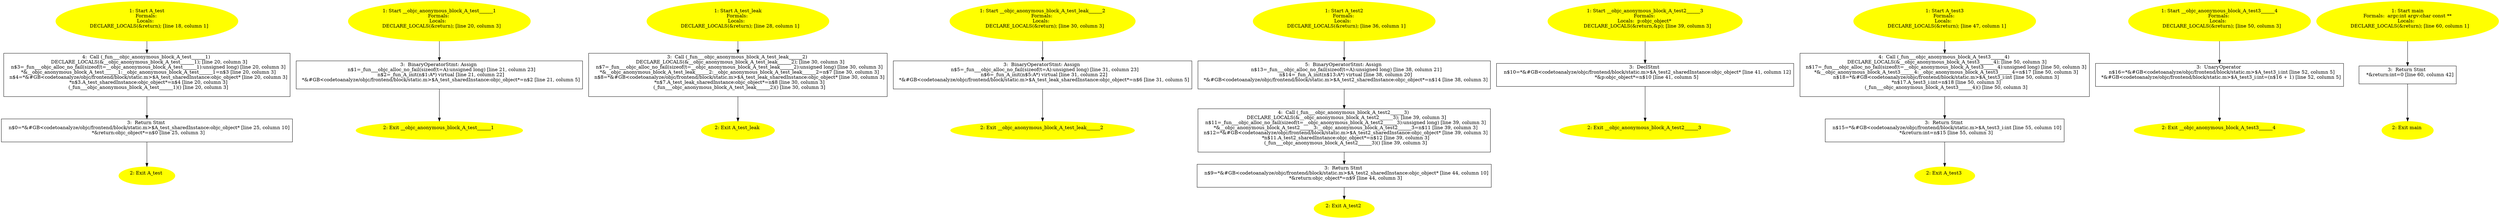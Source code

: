 /* @generated */
digraph iCFG {
"test#A#class.c69ae9e6be36a2eeb5dcbaa1187c354d_1" [label="1: Start A_test\nFormals: \nLocals:  \n   DECLARE_LOCALS(&return); [line 18, column 1]\n " color=yellow style=filled]
	

	 "test#A#class.c69ae9e6be36a2eeb5dcbaa1187c354d_1" -> "test#A#class.c69ae9e6be36a2eeb5dcbaa1187c354d_4" ;
"test#A#class.c69ae9e6be36a2eeb5dcbaa1187c354d_2" [label="2: Exit A_test \n  " color=yellow style=filled]
	

"test#A#class.c69ae9e6be36a2eeb5dcbaa1187c354d_3" [label="3:  Return Stmt \n   n$0=*&#GB<codetoanalyze/objc/frontend/block/static.m>$A_test_sharedInstance:objc_object* [line 25, column 10]\n  *&return:objc_object*=n$0 [line 25, column 3]\n " shape="box"]
	

	 "test#A#class.c69ae9e6be36a2eeb5dcbaa1187c354d_3" -> "test#A#class.c69ae9e6be36a2eeb5dcbaa1187c354d_2" ;
"test#A#class.c69ae9e6be36a2eeb5dcbaa1187c354d_4" [label="4:  Call (_fun___objc_anonymous_block_A_test______1) \n   DECLARE_LOCALS(&__objc_anonymous_block_A_test______1); [line 20, column 3]\n  n$3=_fun___objc_alloc_no_fail(sizeof(t=__objc_anonymous_block_A_test______1):unsigned long) [line 20, column 3]\n  *&__objc_anonymous_block_A_test______1:__objc_anonymous_block_A_test______1=n$3 [line 20, column 3]\n  n$4=*&#GB<codetoanalyze/objc/frontend/block/static.m>$A_test_sharedInstance:objc_object* [line 20, column 3]\n  *n$3.A_test_sharedInstance:objc_object*=n$4 [line 20, column 3]\n  (_fun___objc_anonymous_block_A_test______1)() [line 20, column 3]\n " shape="box"]
	

	 "test#A#class.c69ae9e6be36a2eeb5dcbaa1187c354d_4" -> "test#A#class.c69ae9e6be36a2eeb5dcbaa1187c354d_3" ;
"__objc_anonymous_block_A_test______1.4b4d782fad0701e8da5729a89669e579_1" [label="1: Start __objc_anonymous_block_A_test______1\nFormals: \nLocals:  \n   DECLARE_LOCALS(&return); [line 20, column 3]\n " color=yellow style=filled]
	

	 "__objc_anonymous_block_A_test______1.4b4d782fad0701e8da5729a89669e579_1" -> "__objc_anonymous_block_A_test______1.4b4d782fad0701e8da5729a89669e579_3" ;
"__objc_anonymous_block_A_test______1.4b4d782fad0701e8da5729a89669e579_2" [label="2: Exit __objc_anonymous_block_A_test______1 \n  " color=yellow style=filled]
	

"__objc_anonymous_block_A_test______1.4b4d782fad0701e8da5729a89669e579_3" [label="3:  BinaryOperatorStmt: Assign \n   n$1=_fun___objc_alloc_no_fail(sizeof(t=A):unsigned long) [line 21, column 23]\n  n$2=_fun_A_init(n$1:A*) virtual [line 21, column 22]\n  *&#GB<codetoanalyze/objc/frontend/block/static.m>$A_test_sharedInstance:objc_object*=n$2 [line 21, column 5]\n " shape="box"]
	

	 "__objc_anonymous_block_A_test______1.4b4d782fad0701e8da5729a89669e579_3" -> "__objc_anonymous_block_A_test______1.4b4d782fad0701e8da5729a89669e579_2" ;
"test_leak#A#class.8240788aa53244827857be0e92d27671_1" [label="1: Start A_test_leak\nFormals: \nLocals:  \n   DECLARE_LOCALS(&return); [line 28, column 1]\n " color=yellow style=filled]
	

	 "test_leak#A#class.8240788aa53244827857be0e92d27671_1" -> "test_leak#A#class.8240788aa53244827857be0e92d27671_3" ;
"test_leak#A#class.8240788aa53244827857be0e92d27671_2" [label="2: Exit A_test_leak \n  " color=yellow style=filled]
	

"test_leak#A#class.8240788aa53244827857be0e92d27671_3" [label="3:  Call (_fun___objc_anonymous_block_A_test_leak______2) \n   DECLARE_LOCALS(&__objc_anonymous_block_A_test_leak______2); [line 30, column 3]\n  n$7=_fun___objc_alloc_no_fail(sizeof(t=__objc_anonymous_block_A_test_leak______2):unsigned long) [line 30, column 3]\n  *&__objc_anonymous_block_A_test_leak______2:__objc_anonymous_block_A_test_leak______2=n$7 [line 30, column 3]\n  n$8=*&#GB<codetoanalyze/objc/frontend/block/static.m>$A_test_leak_sharedInstance:objc_object* [line 30, column 3]\n  *n$7.A_test_leak_sharedInstance:objc_object*=n$8 [line 30, column 3]\n  (_fun___objc_anonymous_block_A_test_leak______2)() [line 30, column 3]\n " shape="box"]
	

	 "test_leak#A#class.8240788aa53244827857be0e92d27671_3" -> "test_leak#A#class.8240788aa53244827857be0e92d27671_2" ;
"__objc_anonymous_block_A_test_leak______2.c5d678f27e9d82d9f4d1cf0324051fa7_1" [label="1: Start __objc_anonymous_block_A_test_leak______2\nFormals: \nLocals:  \n   DECLARE_LOCALS(&return); [line 30, column 3]\n " color=yellow style=filled]
	

	 "__objc_anonymous_block_A_test_leak______2.c5d678f27e9d82d9f4d1cf0324051fa7_1" -> "__objc_anonymous_block_A_test_leak______2.c5d678f27e9d82d9f4d1cf0324051fa7_3" ;
"__objc_anonymous_block_A_test_leak______2.c5d678f27e9d82d9f4d1cf0324051fa7_2" [label="2: Exit __objc_anonymous_block_A_test_leak______2 \n  " color=yellow style=filled]
	

"__objc_anonymous_block_A_test_leak______2.c5d678f27e9d82d9f4d1cf0324051fa7_3" [label="3:  BinaryOperatorStmt: Assign \n   n$5=_fun___objc_alloc_no_fail(sizeof(t=A):unsigned long) [line 31, column 23]\n  n$6=_fun_A_init(n$5:A*) virtual [line 31, column 22]\n  *&#GB<codetoanalyze/objc/frontend/block/static.m>$A_test_leak_sharedInstance:objc_object*=n$6 [line 31, column 5]\n " shape="box"]
	

	 "__objc_anonymous_block_A_test_leak______2.c5d678f27e9d82d9f4d1cf0324051fa7_3" -> "__objc_anonymous_block_A_test_leak______2.c5d678f27e9d82d9f4d1cf0324051fa7_2" ;
"test2#A#class.ce50cb13c3345decc567dd4eb6124604_1" [label="1: Start A_test2\nFormals: \nLocals:  \n   DECLARE_LOCALS(&return); [line 36, column 1]\n " color=yellow style=filled]
	

	 "test2#A#class.ce50cb13c3345decc567dd4eb6124604_1" -> "test2#A#class.ce50cb13c3345decc567dd4eb6124604_5" ;
"test2#A#class.ce50cb13c3345decc567dd4eb6124604_2" [label="2: Exit A_test2 \n  " color=yellow style=filled]
	

"test2#A#class.ce50cb13c3345decc567dd4eb6124604_3" [label="3:  Return Stmt \n   n$9=*&#GB<codetoanalyze/objc/frontend/block/static.m>$A_test2_sharedInstance:objc_object* [line 44, column 10]\n  *&return:objc_object*=n$9 [line 44, column 3]\n " shape="box"]
	

	 "test2#A#class.ce50cb13c3345decc567dd4eb6124604_3" -> "test2#A#class.ce50cb13c3345decc567dd4eb6124604_2" ;
"test2#A#class.ce50cb13c3345decc567dd4eb6124604_4" [label="4:  Call (_fun___objc_anonymous_block_A_test2______3) \n   DECLARE_LOCALS(&__objc_anonymous_block_A_test2______3); [line 39, column 3]\n  n$11=_fun___objc_alloc_no_fail(sizeof(t=__objc_anonymous_block_A_test2______3):unsigned long) [line 39, column 3]\n  *&__objc_anonymous_block_A_test2______3:__objc_anonymous_block_A_test2______3=n$11 [line 39, column 3]\n  n$12=*&#GB<codetoanalyze/objc/frontend/block/static.m>$A_test2_sharedInstance:objc_object* [line 39, column 3]\n  *n$11.A_test2_sharedInstance:objc_object*=n$12 [line 39, column 3]\n  (_fun___objc_anonymous_block_A_test2______3)() [line 39, column 3]\n " shape="box"]
	

	 "test2#A#class.ce50cb13c3345decc567dd4eb6124604_4" -> "test2#A#class.ce50cb13c3345decc567dd4eb6124604_3" ;
"test2#A#class.ce50cb13c3345decc567dd4eb6124604_5" [label="5:  BinaryOperatorStmt: Assign \n   n$13=_fun___objc_alloc_no_fail(sizeof(t=A):unsigned long) [line 38, column 21]\n  n$14=_fun_A_init(n$13:A*) virtual [line 38, column 20]\n  *&#GB<codetoanalyze/objc/frontend/block/static.m>$A_test2_sharedInstance:objc_object*=n$14 [line 38, column 3]\n " shape="box"]
	

	 "test2#A#class.ce50cb13c3345decc567dd4eb6124604_5" -> "test2#A#class.ce50cb13c3345decc567dd4eb6124604_4" ;
"__objc_anonymous_block_A_test2______3.0e953887bdb7a25b2d68b61a14972fb5_1" [label="1: Start __objc_anonymous_block_A_test2______3\nFormals: \nLocals:  p:objc_object* \n   DECLARE_LOCALS(&return,&p); [line 39, column 3]\n " color=yellow style=filled]
	

	 "__objc_anonymous_block_A_test2______3.0e953887bdb7a25b2d68b61a14972fb5_1" -> "__objc_anonymous_block_A_test2______3.0e953887bdb7a25b2d68b61a14972fb5_3" ;
"__objc_anonymous_block_A_test2______3.0e953887bdb7a25b2d68b61a14972fb5_2" [label="2: Exit __objc_anonymous_block_A_test2______3 \n  " color=yellow style=filled]
	

"__objc_anonymous_block_A_test2______3.0e953887bdb7a25b2d68b61a14972fb5_3" [label="3:  DeclStmt \n   n$10=*&#GB<codetoanalyze/objc/frontend/block/static.m>$A_test2_sharedInstance:objc_object* [line 41, column 12]\n  *&p:objc_object*=n$10 [line 41, column 5]\n " shape="box"]
	

	 "__objc_anonymous_block_A_test2______3.0e953887bdb7a25b2d68b61a14972fb5_3" -> "__objc_anonymous_block_A_test2______3.0e953887bdb7a25b2d68b61a14972fb5_2" ;
"test3#A#class.041e0eaf033ae8cfa2af48253dfb07ee_1" [label="1: Start A_test3\nFormals: \nLocals:  \n   DECLARE_LOCALS(&return); [line 47, column 1]\n " color=yellow style=filled]
	

	 "test3#A#class.041e0eaf033ae8cfa2af48253dfb07ee_1" -> "test3#A#class.041e0eaf033ae8cfa2af48253dfb07ee_4" ;
"test3#A#class.041e0eaf033ae8cfa2af48253dfb07ee_2" [label="2: Exit A_test3 \n  " color=yellow style=filled]
	

"test3#A#class.041e0eaf033ae8cfa2af48253dfb07ee_3" [label="3:  Return Stmt \n   n$15=*&#GB<codetoanalyze/objc/frontend/block/static.m>$A_test3_i:int [line 55, column 10]\n  *&return:int=n$15 [line 55, column 3]\n " shape="box"]
	

	 "test3#A#class.041e0eaf033ae8cfa2af48253dfb07ee_3" -> "test3#A#class.041e0eaf033ae8cfa2af48253dfb07ee_2" ;
"test3#A#class.041e0eaf033ae8cfa2af48253dfb07ee_4" [label="4:  Call (_fun___objc_anonymous_block_A_test3______4) \n   DECLARE_LOCALS(&__objc_anonymous_block_A_test3______4); [line 50, column 3]\n  n$17=_fun___objc_alloc_no_fail(sizeof(t=__objc_anonymous_block_A_test3______4):unsigned long) [line 50, column 3]\n  *&__objc_anonymous_block_A_test3______4:__objc_anonymous_block_A_test3______4=n$17 [line 50, column 3]\n  n$18=*&#GB<codetoanalyze/objc/frontend/block/static.m>$A_test3_i:int [line 50, column 3]\n  *n$17.A_test3_i:int=n$18 [line 50, column 3]\n  (_fun___objc_anonymous_block_A_test3______4)() [line 50, column 3]\n " shape="box"]
	

	 "test3#A#class.041e0eaf033ae8cfa2af48253dfb07ee_4" -> "test3#A#class.041e0eaf033ae8cfa2af48253dfb07ee_3" ;
"__objc_anonymous_block_A_test3______4.aa5c8617f08575eee528c8138958fcd7_1" [label="1: Start __objc_anonymous_block_A_test3______4\nFormals: \nLocals:  \n   DECLARE_LOCALS(&return); [line 50, column 3]\n " color=yellow style=filled]
	

	 "__objc_anonymous_block_A_test3______4.aa5c8617f08575eee528c8138958fcd7_1" -> "__objc_anonymous_block_A_test3______4.aa5c8617f08575eee528c8138958fcd7_3" ;
"__objc_anonymous_block_A_test3______4.aa5c8617f08575eee528c8138958fcd7_2" [label="2: Exit __objc_anonymous_block_A_test3______4 \n  " color=yellow style=filled]
	

"__objc_anonymous_block_A_test3______4.aa5c8617f08575eee528c8138958fcd7_3" [label="3:  UnaryOperator \n   n$16=*&#GB<codetoanalyze/objc/frontend/block/static.m>$A_test3_i:int [line 52, column 5]\n  *&#GB<codetoanalyze/objc/frontend/block/static.m>$A_test3_i:int=(n$16 + 1) [line 52, column 5]\n " shape="box"]
	

	 "__objc_anonymous_block_A_test3______4.aa5c8617f08575eee528c8138958fcd7_3" -> "__objc_anonymous_block_A_test3______4.aa5c8617f08575eee528c8138958fcd7_2" ;
"main.fad58de7366495db4650cfefac2fcd61_1" [label="1: Start main\nFormals:  argc:int argv:char const **\nLocals:  \n   DECLARE_LOCALS(&return); [line 60, column 1]\n " color=yellow style=filled]
	

	 "main.fad58de7366495db4650cfefac2fcd61_1" -> "main.fad58de7366495db4650cfefac2fcd61_3" ;
"main.fad58de7366495db4650cfefac2fcd61_2" [label="2: Exit main \n  " color=yellow style=filled]
	

"main.fad58de7366495db4650cfefac2fcd61_3" [label="3:  Return Stmt \n   *&return:int=0 [line 60, column 42]\n " shape="box"]
	

	 "main.fad58de7366495db4650cfefac2fcd61_3" -> "main.fad58de7366495db4650cfefac2fcd61_2" ;
}
